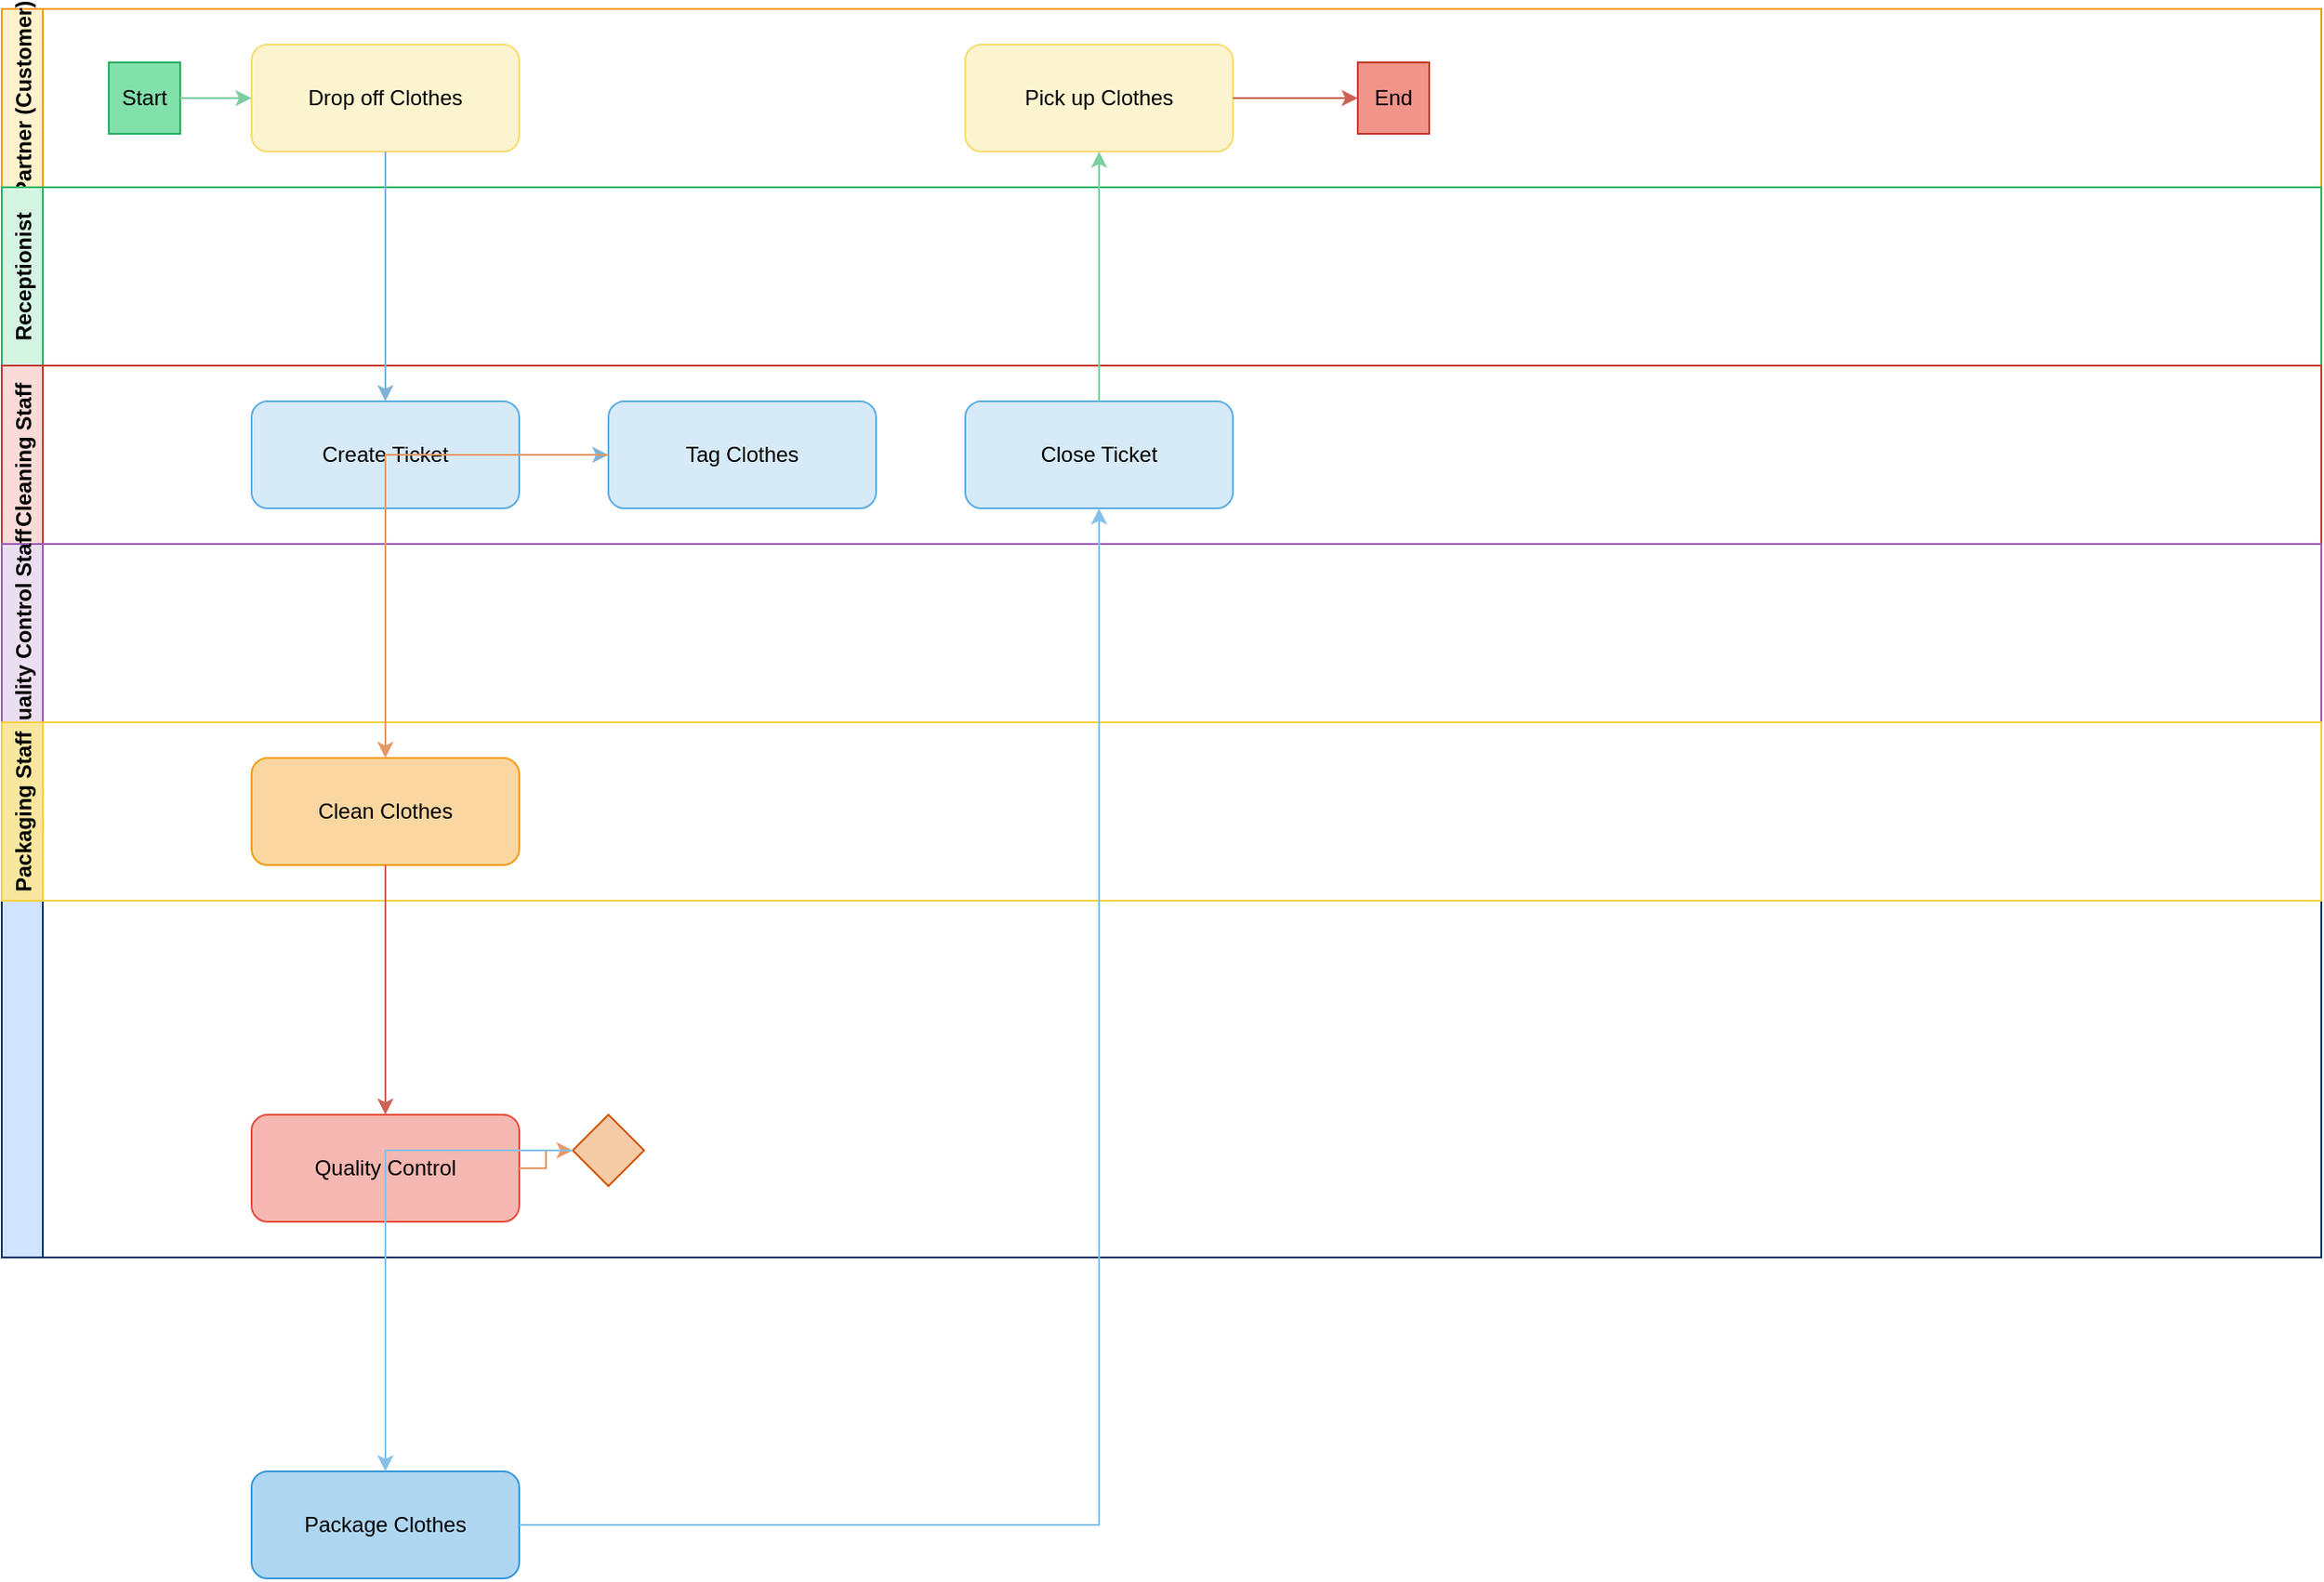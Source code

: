 <mxfile version="24.8.3">
  <diagram name="Clothes Cleaning Process BPMN" id="9UBmaCPWodyOCk02TVJe">
    <mxGraphModel dx="1603" dy="872" grid="1" gridSize="10" guides="1" tooltips="1" connect="1" arrows="1" fold="1" page="1" pageScale="1" pageWidth="827" pageHeight="1169" math="0" shadow="0">
      <root>
        <mxCell id="0" />
        <mxCell id="1" parent="0" />
        <mxCell id="nifRxV96iPjjo8uE8WNZ-28" value="Laundry Service" style="swimlane;horizontal=0;fillColor=#D0E3FF;strokeColor=#036;" vertex="1" parent="1">
          <mxGeometry x="20" y="20" width="1300" height="700" as="geometry" />
        </mxCell>
        <mxCell id="nifRxV96iPjjo8uE8WNZ-29" value="Partner (Customer)" style="swimlane;horizontal=0;fillColor=#FFF2CC;strokeColor=#F39C12;" vertex="1" parent="nifRxV96iPjjo8uE8WNZ-28">
          <mxGeometry width="1300" height="100" as="geometry" />
        </mxCell>
        <mxCell id="nifRxV96iPjjo8uE8WNZ-30" value="Start" style="ellipse;shape=startEvent;fillColor=#82E0AA;strokeColor=#27AE60;whiteSpace=wrap;" vertex="1" parent="nifRxV96iPjjo8uE8WNZ-29">
          <mxGeometry x="60" y="30" width="40" height="40" as="geometry" />
        </mxCell>
        <mxCell id="nifRxV96iPjjo8uE8WNZ-31" value="Drop off Clothes" style="rounded=1;whiteSpace=wrap;fillColor=#FCF3CF;strokeColor=#F7DC6F;" vertex="1" parent="nifRxV96iPjjo8uE8WNZ-29">
          <mxGeometry x="140" y="20" width="150" height="60" as="geometry" />
        </mxCell>
        <mxCell id="nifRxV96iPjjo8uE8WNZ-32" value="Pick up Clothes" style="rounded=1;whiteSpace=wrap;fillColor=#FCF3CF;strokeColor=#F7DC6F;" vertex="1" parent="nifRxV96iPjjo8uE8WNZ-29">
          <mxGeometry x="540" y="20" width="150" height="60" as="geometry" />
        </mxCell>
        <mxCell id="nifRxV96iPjjo8uE8WNZ-33" value="End" style="ellipse;shape=endEvent;fillColor=#F1948A;strokeColor=#C0392B;whiteSpace=wrap;" vertex="1" parent="nifRxV96iPjjo8uE8WNZ-29">
          <mxGeometry x="760" y="30" width="40" height="40" as="geometry" />
        </mxCell>
        <mxCell id="nifRxV96iPjjo8uE8WNZ-34" value="Receptionist" style="swimlane;horizontal=0;fillColor=#D5F5E3;strokeColor=#28B463;" vertex="1" parent="nifRxV96iPjjo8uE8WNZ-28">
          <mxGeometry y="100" width="1300" height="100" as="geometry" />
        </mxCell>
        <mxCell id="nifRxV96iPjjo8uE8WNZ-35" value="Create Ticket" style="rounded=1;whiteSpace=wrap;fillColor=#D6EAF8;strokeColor=#5DADE2;" vertex="1" parent="nifRxV96iPjjo8uE8WNZ-34">
          <mxGeometry x="140" y="120" width="150" height="60" as="geometry" />
        </mxCell>
        <mxCell id="nifRxV96iPjjo8uE8WNZ-36" value="Tag Clothes" style="rounded=1;whiteSpace=wrap;fillColor=#D6EAF8;strokeColor=#5DADE2;" vertex="1" parent="nifRxV96iPjjo8uE8WNZ-34">
          <mxGeometry x="340" y="120" width="150" height="60" as="geometry" />
        </mxCell>
        <mxCell id="nifRxV96iPjjo8uE8WNZ-37" value="Close Ticket" style="rounded=1;whiteSpace=wrap;fillColor=#D6EAF8;strokeColor=#5DADE2;" vertex="1" parent="nifRxV96iPjjo8uE8WNZ-34">
          <mxGeometry x="540" y="120" width="150" height="60" as="geometry" />
        </mxCell>
        <mxCell id="nifRxV96iPjjo8uE8WNZ-38" value="Cleaning Staff" style="swimlane;horizontal=0;fillColor=#FADBD8;strokeColor=#C0392B;" vertex="1" parent="nifRxV96iPjjo8uE8WNZ-28">
          <mxGeometry y="200" width="1300" height="100" as="geometry" />
        </mxCell>
        <mxCell id="nifRxV96iPjjo8uE8WNZ-39" value="Clean Clothes" style="rounded=1;whiteSpace=wrap;fillColor=#FAD7A0;strokeColor=#F39C12;" vertex="1" parent="nifRxV96iPjjo8uE8WNZ-38">
          <mxGeometry x="140" y="220" width="150" height="60" as="geometry" />
        </mxCell>
        <mxCell id="nifRxV96iPjjo8uE8WNZ-40" value="Quality Control Staff" style="swimlane;horizontal=0;fillColor=#EBDEF0;strokeColor=#9B59B6;" vertex="1" parent="nifRxV96iPjjo8uE8WNZ-28">
          <mxGeometry y="300" width="1300" height="100" as="geometry" />
        </mxCell>
        <mxCell id="nifRxV96iPjjo8uE8WNZ-41" value="Quality Control" style="rounded=1;whiteSpace=wrap;fillColor=#F5B7B1;strokeColor=#E74C3C;" vertex="1" parent="nifRxV96iPjjo8uE8WNZ-40">
          <mxGeometry x="140" y="320" width="150" height="60" as="geometry" />
        </mxCell>
        <mxCell id="nifRxV96iPjjo8uE8WNZ-42" value="" style="rhombus;whiteSpace=wrap;fillColor=#F5CBA7;strokeColor=#D35400;" vertex="1" parent="nifRxV96iPjjo8uE8WNZ-40">
          <mxGeometry x="320" y="320" width="40" height="40" as="geometry" />
        </mxCell>
        <mxCell id="nifRxV96iPjjo8uE8WNZ-43" value="Packaging Staff" style="swimlane;horizontal=0;fillColor=#F9E79F;strokeColor=#F4D03F;" vertex="1" parent="nifRxV96iPjjo8uE8WNZ-28">
          <mxGeometry y="400" width="1300" height="100" as="geometry" />
        </mxCell>
        <mxCell id="nifRxV96iPjjo8uE8WNZ-44" value="Package Clothes" style="rounded=1;whiteSpace=wrap;fillColor=#AED6F1;strokeColor=#3498DB;" vertex="1" parent="nifRxV96iPjjo8uE8WNZ-43">
          <mxGeometry x="140" y="420" width="150" height="60" as="geometry" />
        </mxCell>
        <mxCell id="nifRxV96iPjjo8uE8WNZ-45" style="edgeStyle=orthogonalEdgeStyle;rounded=0;strokeColor=#7DCEA0;" edge="1" parent="1" source="nifRxV96iPjjo8uE8WNZ-30" target="nifRxV96iPjjo8uE8WNZ-31">
          <mxGeometry relative="1" as="geometry" />
        </mxCell>
        <mxCell id="nifRxV96iPjjo8uE8WNZ-46" style="edgeStyle=orthogonalEdgeStyle;rounded=0;strokeColor=#7FB3D5;" edge="1" parent="1" source="nifRxV96iPjjo8uE8WNZ-31" target="nifRxV96iPjjo8uE8WNZ-35">
          <mxGeometry relative="1" as="geometry" />
        </mxCell>
        <mxCell id="nifRxV96iPjjo8uE8WNZ-47" style="edgeStyle=orthogonalEdgeStyle;rounded=0;strokeColor=#7FB3D5;" edge="1" parent="1" source="nifRxV96iPjjo8uE8WNZ-35" target="nifRxV96iPjjo8uE8WNZ-36">
          <mxGeometry relative="1" as="geometry" />
        </mxCell>
        <mxCell id="nifRxV96iPjjo8uE8WNZ-48" style="edgeStyle=orthogonalEdgeStyle;rounded=0;strokeColor=#E59866;" edge="1" parent="1" source="nifRxV96iPjjo8uE8WNZ-36" target="nifRxV96iPjjo8uE8WNZ-39">
          <mxGeometry relative="1" as="geometry" />
        </mxCell>
        <mxCell id="nifRxV96iPjjo8uE8WNZ-49" style="edgeStyle=orthogonalEdgeStyle;rounded=0;strokeColor=#CD6155;" edge="1" parent="1" source="nifRxV96iPjjo8uE8WNZ-39" target="nifRxV96iPjjo8uE8WNZ-41">
          <mxGeometry relative="1" as="geometry" />
        </mxCell>
        <mxCell id="nifRxV96iPjjo8uE8WNZ-50" style="edgeStyle=orthogonalEdgeStyle;rounded=0;strokeColor=#E59866;" edge="1" parent="1" source="nifRxV96iPjjo8uE8WNZ-41" target="nifRxV96iPjjo8uE8WNZ-42">
          <mxGeometry relative="1" as="geometry" />
        </mxCell>
        <mxCell id="nifRxV96iPjjo8uE8WNZ-51" style="edgeStyle=orthogonalEdgeStyle;rounded=0;strokeColor=#85C1E9;" edge="1" parent="1" source="nifRxV96iPjjo8uE8WNZ-42" target="nifRxV96iPjjo8uE8WNZ-44">
          <mxGeometry relative="1" as="geometry" />
        </mxCell>
        <mxCell id="nifRxV96iPjjo8uE8WNZ-52" style="edgeStyle=orthogonalEdgeStyle;rounded=0;strokeColor=#85C1E9;" edge="1" parent="1" source="nifRxV96iPjjo8uE8WNZ-44" target="nifRxV96iPjjo8uE8WNZ-37">
          <mxGeometry relative="1" as="geometry" />
        </mxCell>
        <mxCell id="nifRxV96iPjjo8uE8WNZ-53" style="edgeStyle=orthogonalEdgeStyle;rounded=0;strokeColor=#7DCEA0;" edge="1" parent="1" source="nifRxV96iPjjo8uE8WNZ-37" target="nifRxV96iPjjo8uE8WNZ-32">
          <mxGeometry relative="1" as="geometry" />
        </mxCell>
        <mxCell id="nifRxV96iPjjo8uE8WNZ-54" style="edgeStyle=orthogonalEdgeStyle;rounded=0;strokeColor=#CD6155;" edge="1" parent="1" source="nifRxV96iPjjo8uE8WNZ-32" target="nifRxV96iPjjo8uE8WNZ-33">
          <mxGeometry relative="1" as="geometry" />
        </mxCell>
      </root>
    </mxGraphModel>
  </diagram>
</mxfile>
